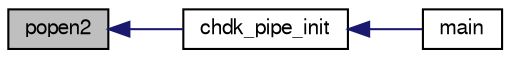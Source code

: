 digraph "popen2"
{
  edge [fontname="FreeSans",fontsize="10",labelfontname="FreeSans",labelfontsize="10"];
  node [fontname="FreeSans",fontsize="10",shape=record];
  rankdir="LR";
  Node1 [label="popen2",height=0.2,width=0.4,color="black", fillcolor="grey75", style="filled", fontcolor="black"];
  Node1 -> Node2 [dir="back",color="midnightblue",fontsize="10",style="solid",fontname="FreeSans"];
  Node2 [label="chdk_pipe_init",height=0.2,width=0.4,color="black", fillcolor="white", style="filled",URL="$chdk__pipe_8h.html#a41db542b7b934ecc0ccd2b70b876f2f4",tooltip="Initialize the CHDK pipe. "];
  Node2 -> Node3 [dir="back",color="midnightblue",fontsize="10",style="solid",fontname="FreeSans"];
  Node3 [label="main",height=0.2,width=0.4,color="black", fillcolor="white", style="filled",URL="$catia_8c.html#a0ddf1224851353fc92bfbff6f499fa97"];
}
